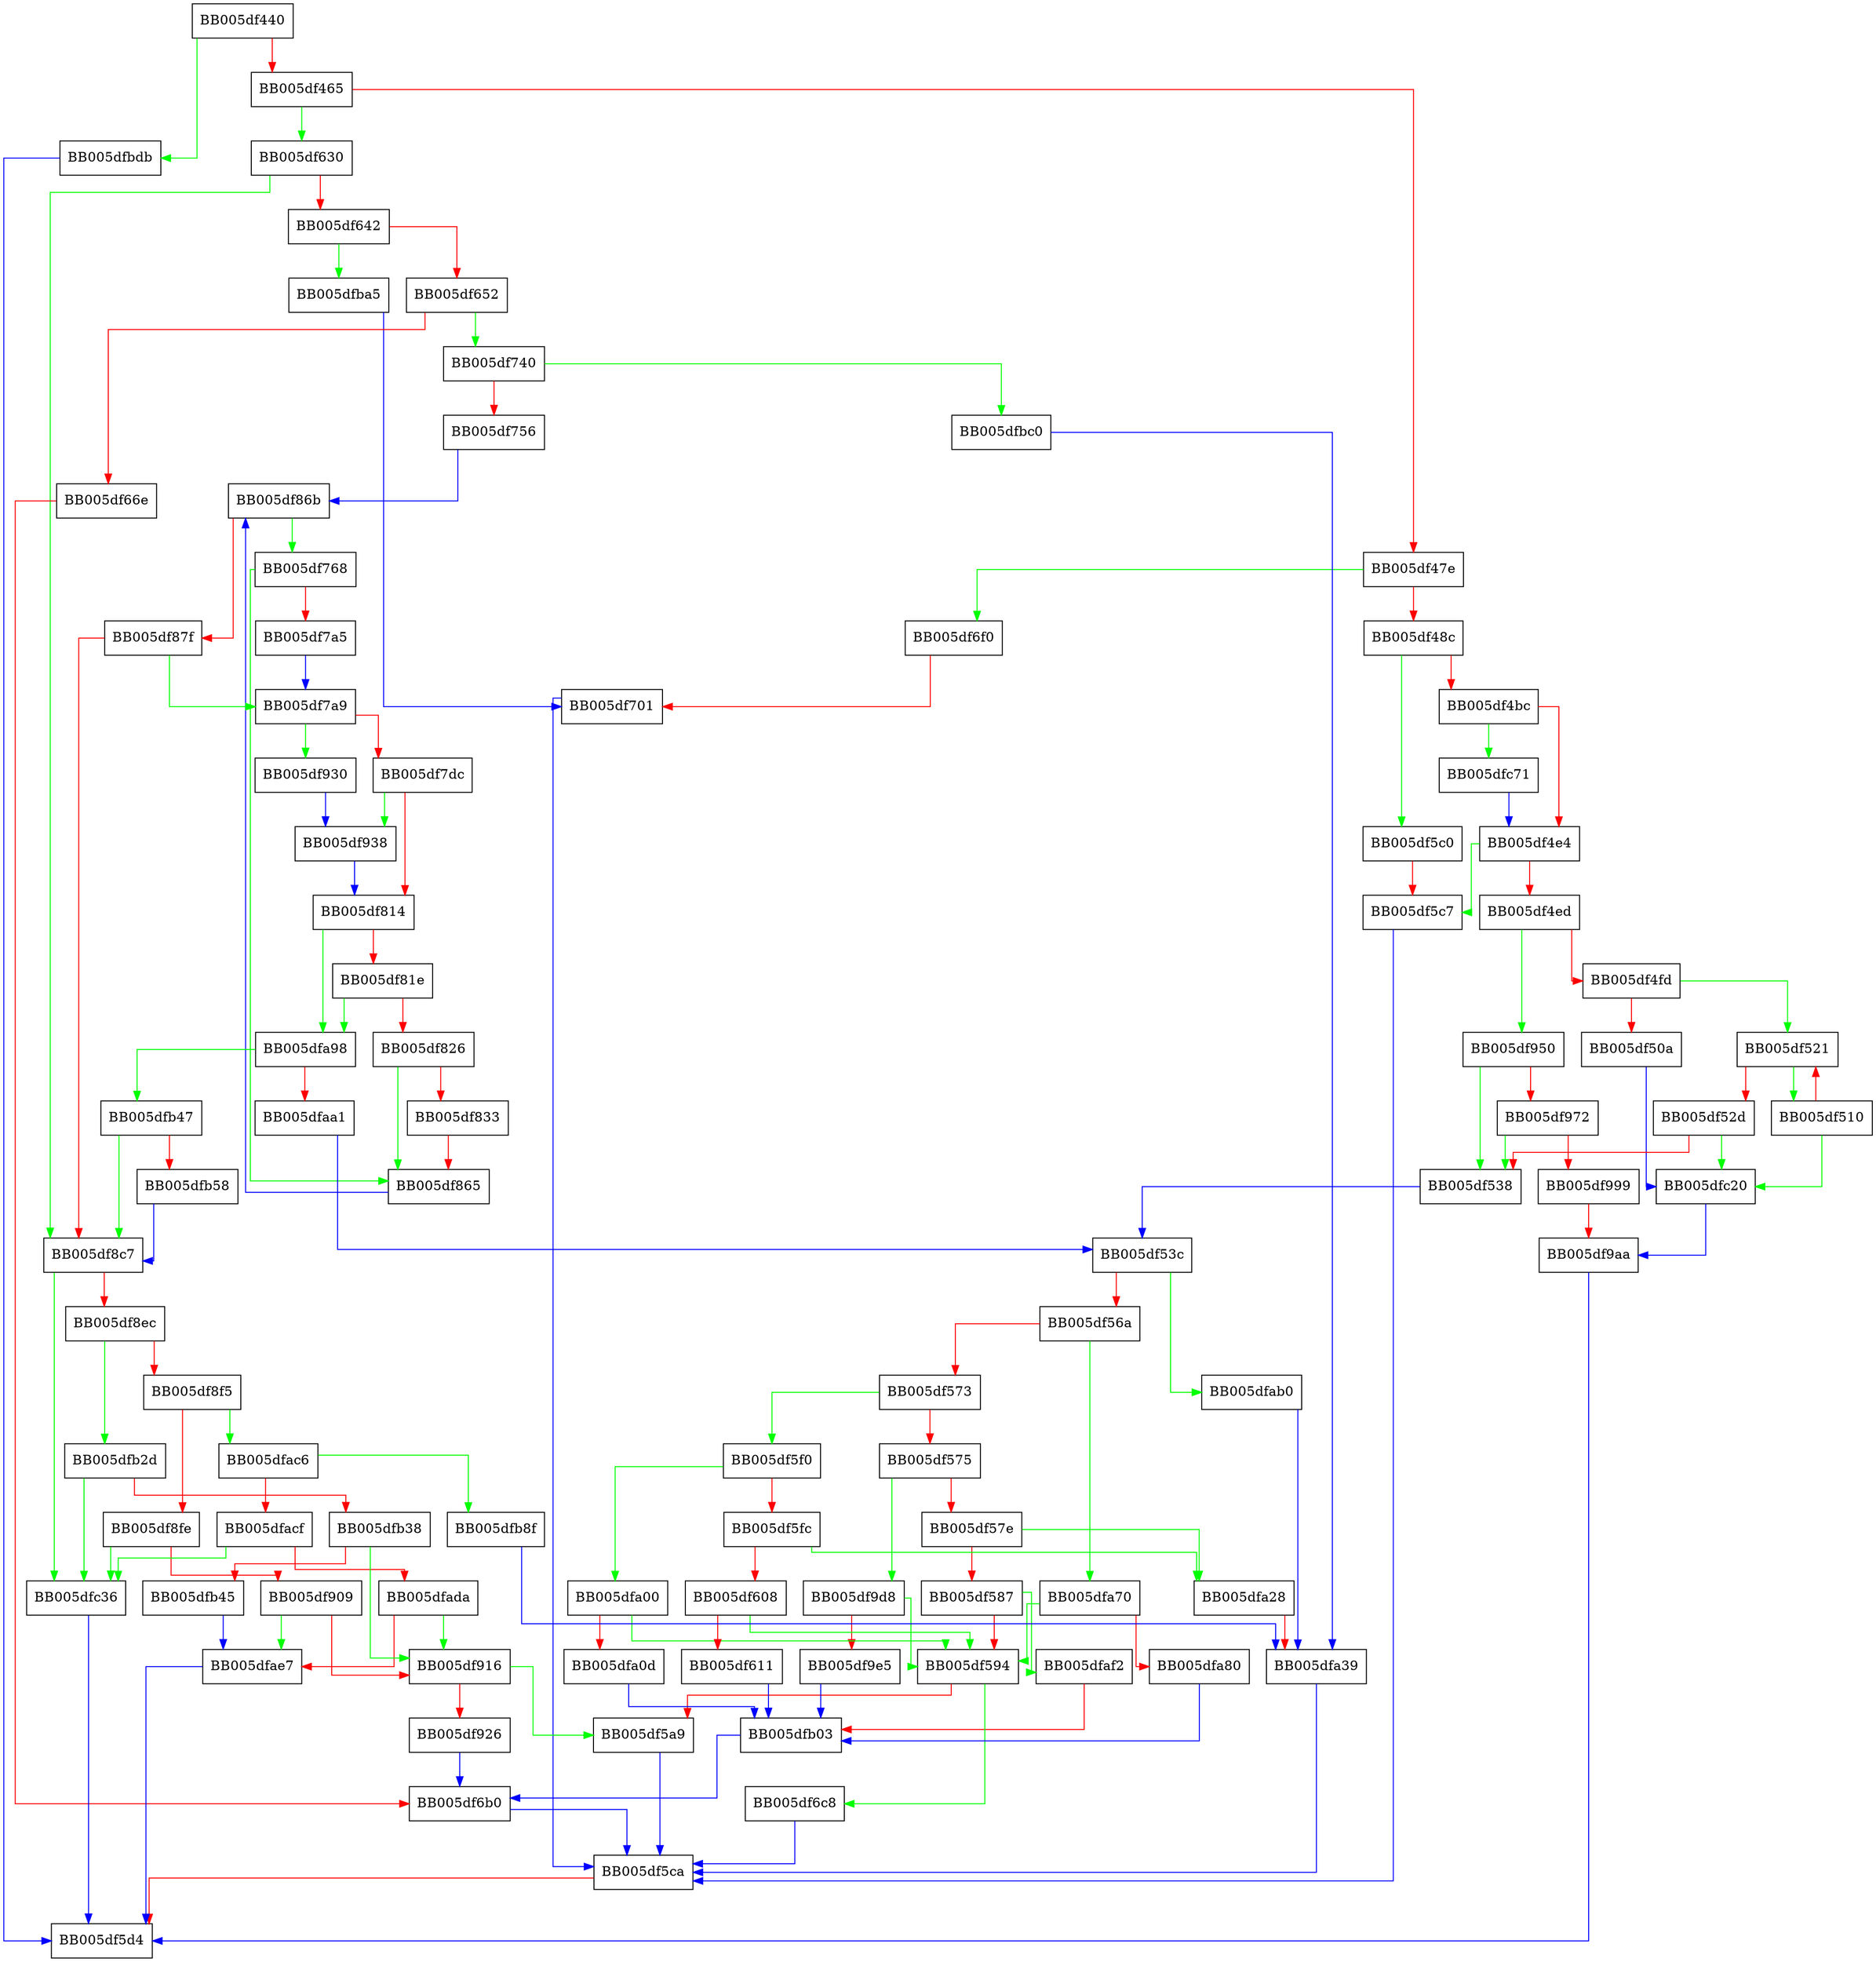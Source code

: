 digraph evp_pkey_signature_init {
  node [shape="box"];
  graph [splines=ortho];
  BB005df440 -> BB005dfbdb [color="green"];
  BB005df440 -> BB005df465 [color="red"];
  BB005df465 -> BB005df630 [color="green"];
  BB005df465 -> BB005df47e [color="red"];
  BB005df47e -> BB005df6f0 [color="green"];
  BB005df47e -> BB005df48c [color="red"];
  BB005df48c -> BB005df5c0 [color="green"];
  BB005df48c -> BB005df4bc [color="red"];
  BB005df4bc -> BB005dfc71 [color="green"];
  BB005df4bc -> BB005df4e4 [color="red"];
  BB005df4e4 -> BB005df5c7 [color="green"];
  BB005df4e4 -> BB005df4ed [color="red"];
  BB005df4ed -> BB005df950 [color="green"];
  BB005df4ed -> BB005df4fd [color="red"];
  BB005df4fd -> BB005df521 [color="green"];
  BB005df4fd -> BB005df50a [color="red"];
  BB005df50a -> BB005dfc20 [color="blue"];
  BB005df510 -> BB005dfc20 [color="green"];
  BB005df510 -> BB005df521 [color="red"];
  BB005df521 -> BB005df510 [color="green"];
  BB005df521 -> BB005df52d [color="red"];
  BB005df52d -> BB005dfc20 [color="green"];
  BB005df52d -> BB005df538 [color="red"];
  BB005df538 -> BB005df53c [color="blue"];
  BB005df53c -> BB005dfab0 [color="green"];
  BB005df53c -> BB005df56a [color="red"];
  BB005df56a -> BB005dfa70 [color="green"];
  BB005df56a -> BB005df573 [color="red"];
  BB005df573 -> BB005df5f0 [color="green"];
  BB005df573 -> BB005df575 [color="red"];
  BB005df575 -> BB005df9d8 [color="green"];
  BB005df575 -> BB005df57e [color="red"];
  BB005df57e -> BB005dfa28 [color="green"];
  BB005df57e -> BB005df587 [color="red"];
  BB005df587 -> BB005dfaf2 [color="green"];
  BB005df587 -> BB005df594 [color="red"];
  BB005df594 -> BB005df6c8 [color="green"];
  BB005df594 -> BB005df5a9 [color="red"];
  BB005df5a9 -> BB005df5ca [color="blue"];
  BB005df5c0 -> BB005df5c7 [color="red"];
  BB005df5c7 -> BB005df5ca [color="blue"];
  BB005df5ca -> BB005df5d4 [color="red"];
  BB005df5f0 -> BB005dfa00 [color="green"];
  BB005df5f0 -> BB005df5fc [color="red"];
  BB005df5fc -> BB005dfa28 [color="green"];
  BB005df5fc -> BB005df608 [color="red"];
  BB005df608 -> BB005df594 [color="green"];
  BB005df608 -> BB005df611 [color="red"];
  BB005df611 -> BB005dfb03 [color="blue"];
  BB005df630 -> BB005df8c7 [color="green"];
  BB005df630 -> BB005df642 [color="red"];
  BB005df642 -> BB005dfba5 [color="green"];
  BB005df642 -> BB005df652 [color="red"];
  BB005df652 -> BB005df740 [color="green"];
  BB005df652 -> BB005df66e [color="red"];
  BB005df66e -> BB005df6b0 [color="red"];
  BB005df6b0 -> BB005df5ca [color="blue"];
  BB005df6c8 -> BB005df5ca [color="blue"];
  BB005df6f0 -> BB005df701 [color="red"];
  BB005df701 -> BB005df5ca [color="blue"];
  BB005df740 -> BB005dfbc0 [color="green"];
  BB005df740 -> BB005df756 [color="red"];
  BB005df756 -> BB005df86b [color="blue"];
  BB005df768 -> BB005df865 [color="green"];
  BB005df768 -> BB005df7a5 [color="red"];
  BB005df7a5 -> BB005df7a9 [color="blue"];
  BB005df7a9 -> BB005df930 [color="green"];
  BB005df7a9 -> BB005df7dc [color="red"];
  BB005df7dc -> BB005df938 [color="green"];
  BB005df7dc -> BB005df814 [color="red"];
  BB005df814 -> BB005dfa98 [color="green"];
  BB005df814 -> BB005df81e [color="red"];
  BB005df81e -> BB005dfa98 [color="green"];
  BB005df81e -> BB005df826 [color="red"];
  BB005df826 -> BB005df865 [color="green"];
  BB005df826 -> BB005df833 [color="red"];
  BB005df833 -> BB005df865 [color="red"];
  BB005df865 -> BB005df86b [color="blue"];
  BB005df86b -> BB005df768 [color="green"];
  BB005df86b -> BB005df87f [color="red"];
  BB005df87f -> BB005df7a9 [color="green"];
  BB005df87f -> BB005df8c7 [color="red"];
  BB005df8c7 -> BB005dfc36 [color="green"];
  BB005df8c7 -> BB005df8ec [color="red"];
  BB005df8ec -> BB005dfb2d [color="green"];
  BB005df8ec -> BB005df8f5 [color="red"];
  BB005df8f5 -> BB005dfac6 [color="green"];
  BB005df8f5 -> BB005df8fe [color="red"];
  BB005df8fe -> BB005dfc36 [color="green"];
  BB005df8fe -> BB005df909 [color="red"];
  BB005df909 -> BB005dfae7 [color="green"];
  BB005df909 -> BB005df916 [color="red"];
  BB005df916 -> BB005df5a9 [color="green"];
  BB005df916 -> BB005df926 [color="red"];
  BB005df926 -> BB005df6b0 [color="blue"];
  BB005df930 -> BB005df938 [color="blue"];
  BB005df938 -> BB005df814 [color="blue"];
  BB005df950 -> BB005df538 [color="green"];
  BB005df950 -> BB005df972 [color="red"];
  BB005df972 -> BB005df538 [color="green"];
  BB005df972 -> BB005df999 [color="red"];
  BB005df999 -> BB005df9aa [color="red"];
  BB005df9aa -> BB005df5d4 [color="blue"];
  BB005df9d8 -> BB005df594 [color="green"];
  BB005df9d8 -> BB005df9e5 [color="red"];
  BB005df9e5 -> BB005dfb03 [color="blue"];
  BB005dfa00 -> BB005df594 [color="green"];
  BB005dfa00 -> BB005dfa0d [color="red"];
  BB005dfa0d -> BB005dfb03 [color="blue"];
  BB005dfa28 -> BB005dfa39 [color="red"];
  BB005dfa39 -> BB005df5ca [color="blue"];
  BB005dfa70 -> BB005df594 [color="green"];
  BB005dfa70 -> BB005dfa80 [color="red"];
  BB005dfa80 -> BB005dfb03 [color="blue"];
  BB005dfa98 -> BB005dfb47 [color="green"];
  BB005dfa98 -> BB005dfaa1 [color="red"];
  BB005dfaa1 -> BB005df53c [color="blue"];
  BB005dfab0 -> BB005dfa39 [color="blue"];
  BB005dfac6 -> BB005dfb8f [color="green"];
  BB005dfac6 -> BB005dfacf [color="red"];
  BB005dfacf -> BB005dfc36 [color="green"];
  BB005dfacf -> BB005dfada [color="red"];
  BB005dfada -> BB005df916 [color="green"];
  BB005dfada -> BB005dfae7 [color="red"];
  BB005dfae7 -> BB005df5d4 [color="blue"];
  BB005dfaf2 -> BB005dfb03 [color="red"];
  BB005dfb03 -> BB005df6b0 [color="blue"];
  BB005dfb2d -> BB005dfc36 [color="green"];
  BB005dfb2d -> BB005dfb38 [color="red"];
  BB005dfb38 -> BB005df916 [color="green"];
  BB005dfb38 -> BB005dfb45 [color="red"];
  BB005dfb45 -> BB005dfae7 [color="blue"];
  BB005dfb47 -> BB005df8c7 [color="green"];
  BB005dfb47 -> BB005dfb58 [color="red"];
  BB005dfb58 -> BB005df8c7 [color="blue"];
  BB005dfb8f -> BB005dfa39 [color="blue"];
  BB005dfba5 -> BB005df701 [color="blue"];
  BB005dfbc0 -> BB005dfa39 [color="blue"];
  BB005dfbdb -> BB005df5d4 [color="blue"];
  BB005dfc20 -> BB005df9aa [color="blue"];
  BB005dfc36 -> BB005df5d4 [color="blue"];
  BB005dfc71 -> BB005df4e4 [color="blue"];
}